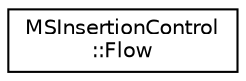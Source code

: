 digraph "Graphical Class Hierarchy"
{
  edge [fontname="Helvetica",fontsize="10",labelfontname="Helvetica",labelfontsize="10"];
  node [fontname="Helvetica",fontsize="10",shape=record];
  rankdir="LR";
  Node0 [label="MSInsertionControl\l::Flow",height=0.2,width=0.4,color="black", fillcolor="white", style="filled",URL="$da/dc4/struct_m_s_insertion_control_1_1_flow.html",tooltip="Definition of vehicle flow with the current index for vehicle numbering. "];
}
